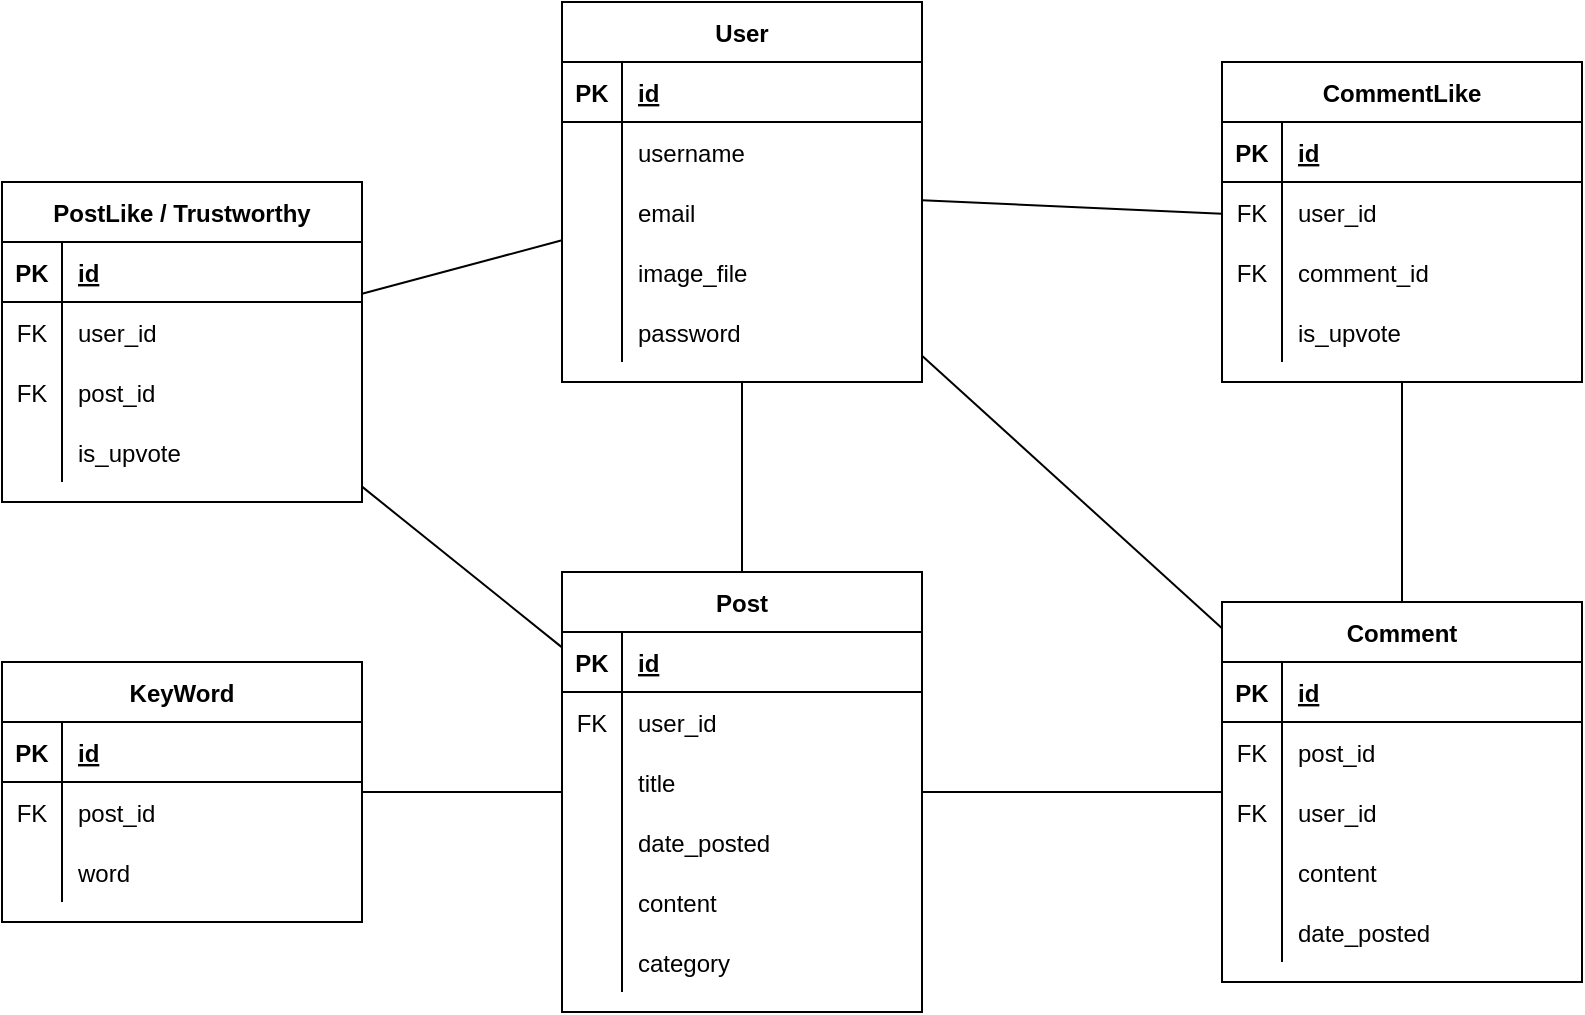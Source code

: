 <mxfile version="13.9.9" type="device"><diagram id="qIxJo2m8EZ2Xj3Z80TE8" name="Page-1"><mxGraphModel dx="2272" dy="804" grid="1" gridSize="10" guides="1" tooltips="1" connect="1" arrows="1" fold="1" page="1" pageScale="1" pageWidth="850" pageHeight="1100" math="0" shadow="0"><root><mxCell id="0"/><mxCell id="1" parent="0"/><mxCell id="J926wq3QG-4jmUIIS4hv-1" value="User" style="shape=table;startSize=30;container=1;collapsible=1;childLayout=tableLayout;fixedRows=1;rowLines=0;fontStyle=1;align=center;resizeLast=1;" parent="1" vertex="1"><mxGeometry x="140" y="70" width="180" height="190" as="geometry"/></mxCell><mxCell id="J926wq3QG-4jmUIIS4hv-2" value="" style="shape=partialRectangle;collapsible=0;dropTarget=0;pointerEvents=0;fillColor=none;top=0;left=0;bottom=1;right=0;points=[[0,0.5],[1,0.5]];portConstraint=eastwest;" parent="J926wq3QG-4jmUIIS4hv-1" vertex="1"><mxGeometry y="30" width="180" height="30" as="geometry"/></mxCell><mxCell id="J926wq3QG-4jmUIIS4hv-3" value="PK" style="shape=partialRectangle;connectable=0;fillColor=none;top=0;left=0;bottom=0;right=0;fontStyle=1;overflow=hidden;" parent="J926wq3QG-4jmUIIS4hv-2" vertex="1"><mxGeometry width="30" height="30" as="geometry"/></mxCell><mxCell id="J926wq3QG-4jmUIIS4hv-4" value="id" style="shape=partialRectangle;connectable=0;fillColor=none;top=0;left=0;bottom=0;right=0;align=left;spacingLeft=6;fontStyle=5;overflow=hidden;" parent="J926wq3QG-4jmUIIS4hv-2" vertex="1"><mxGeometry x="30" width="150" height="30" as="geometry"/></mxCell><mxCell id="J926wq3QG-4jmUIIS4hv-5" value="" style="shape=partialRectangle;collapsible=0;dropTarget=0;pointerEvents=0;fillColor=none;top=0;left=0;bottom=0;right=0;points=[[0,0.5],[1,0.5]];portConstraint=eastwest;" parent="J926wq3QG-4jmUIIS4hv-1" vertex="1"><mxGeometry y="60" width="180" height="30" as="geometry"/></mxCell><mxCell id="J926wq3QG-4jmUIIS4hv-6" value="" style="shape=partialRectangle;connectable=0;fillColor=none;top=0;left=0;bottom=0;right=0;editable=1;overflow=hidden;" parent="J926wq3QG-4jmUIIS4hv-5" vertex="1"><mxGeometry width="30" height="30" as="geometry"/></mxCell><mxCell id="J926wq3QG-4jmUIIS4hv-7" value="username" style="shape=partialRectangle;connectable=0;fillColor=none;top=0;left=0;bottom=0;right=0;align=left;spacingLeft=6;overflow=hidden;" parent="J926wq3QG-4jmUIIS4hv-5" vertex="1"><mxGeometry x="30" width="150" height="30" as="geometry"/></mxCell><mxCell id="J926wq3QG-4jmUIIS4hv-8" value="" style="shape=partialRectangle;collapsible=0;dropTarget=0;pointerEvents=0;fillColor=none;top=0;left=0;bottom=0;right=0;points=[[0,0.5],[1,0.5]];portConstraint=eastwest;" parent="J926wq3QG-4jmUIIS4hv-1" vertex="1"><mxGeometry y="90" width="180" height="30" as="geometry"/></mxCell><mxCell id="J926wq3QG-4jmUIIS4hv-9" value="" style="shape=partialRectangle;connectable=0;fillColor=none;top=0;left=0;bottom=0;right=0;editable=1;overflow=hidden;" parent="J926wq3QG-4jmUIIS4hv-8" vertex="1"><mxGeometry width="30" height="30" as="geometry"/></mxCell><mxCell id="J926wq3QG-4jmUIIS4hv-10" value="email" style="shape=partialRectangle;connectable=0;fillColor=none;top=0;left=0;bottom=0;right=0;align=left;spacingLeft=6;overflow=hidden;" parent="J926wq3QG-4jmUIIS4hv-8" vertex="1"><mxGeometry x="30" width="150" height="30" as="geometry"/></mxCell><mxCell id="J926wq3QG-4jmUIIS4hv-11" value="" style="shape=partialRectangle;collapsible=0;dropTarget=0;pointerEvents=0;fillColor=none;top=0;left=0;bottom=0;right=0;points=[[0,0.5],[1,0.5]];portConstraint=eastwest;" parent="J926wq3QG-4jmUIIS4hv-1" vertex="1"><mxGeometry y="120" width="180" height="30" as="geometry"/></mxCell><mxCell id="J926wq3QG-4jmUIIS4hv-12" value="" style="shape=partialRectangle;connectable=0;fillColor=none;top=0;left=0;bottom=0;right=0;editable=1;overflow=hidden;" parent="J926wq3QG-4jmUIIS4hv-11" vertex="1"><mxGeometry width="30" height="30" as="geometry"/></mxCell><mxCell id="J926wq3QG-4jmUIIS4hv-13" value="image_file" style="shape=partialRectangle;connectable=0;fillColor=none;top=0;left=0;bottom=0;right=0;align=left;spacingLeft=6;overflow=hidden;" parent="J926wq3QG-4jmUIIS4hv-11" vertex="1"><mxGeometry x="30" width="150" height="30" as="geometry"/></mxCell><mxCell id="J926wq3QG-4jmUIIS4hv-18" value="" style="shape=partialRectangle;collapsible=0;dropTarget=0;pointerEvents=0;fillColor=none;top=0;left=0;bottom=0;right=0;points=[[0,0.5],[1,0.5]];portConstraint=eastwest;" parent="J926wq3QG-4jmUIIS4hv-1" vertex="1"><mxGeometry y="150" width="180" height="30" as="geometry"/></mxCell><mxCell id="J926wq3QG-4jmUIIS4hv-19" value="" style="shape=partialRectangle;connectable=0;fillColor=none;top=0;left=0;bottom=0;right=0;editable=1;overflow=hidden;" parent="J926wq3QG-4jmUIIS4hv-18" vertex="1"><mxGeometry width="30" height="30" as="geometry"/></mxCell><mxCell id="J926wq3QG-4jmUIIS4hv-20" value="password" style="shape=partialRectangle;connectable=0;fillColor=none;top=0;left=0;bottom=0;right=0;align=left;spacingLeft=6;overflow=hidden;" parent="J926wq3QG-4jmUIIS4hv-18" vertex="1"><mxGeometry x="30" width="150" height="30" as="geometry"/></mxCell><mxCell id="J926wq3QG-4jmUIIS4hv-21" value="Post" style="shape=table;startSize=30;container=1;collapsible=1;childLayout=tableLayout;fixedRows=1;rowLines=0;fontStyle=1;align=center;resizeLast=1;" parent="1" vertex="1"><mxGeometry x="140" y="355" width="180" height="220" as="geometry"/></mxCell><mxCell id="J926wq3QG-4jmUIIS4hv-22" value="" style="shape=partialRectangle;collapsible=0;dropTarget=0;pointerEvents=0;fillColor=none;top=0;left=0;bottom=1;right=0;points=[[0,0.5],[1,0.5]];portConstraint=eastwest;" parent="J926wq3QG-4jmUIIS4hv-21" vertex="1"><mxGeometry y="30" width="180" height="30" as="geometry"/></mxCell><mxCell id="J926wq3QG-4jmUIIS4hv-23" value="PK" style="shape=partialRectangle;connectable=0;fillColor=none;top=0;left=0;bottom=0;right=0;fontStyle=1;overflow=hidden;" parent="J926wq3QG-4jmUIIS4hv-22" vertex="1"><mxGeometry width="30" height="30" as="geometry"/></mxCell><mxCell id="J926wq3QG-4jmUIIS4hv-24" value="id" style="shape=partialRectangle;connectable=0;fillColor=none;top=0;left=0;bottom=0;right=0;align=left;spacingLeft=6;fontStyle=5;overflow=hidden;" parent="J926wq3QG-4jmUIIS4hv-22" vertex="1"><mxGeometry x="30" width="150" height="30" as="geometry"/></mxCell><mxCell id="J926wq3QG-4jmUIIS4hv-82" value="" style="shape=partialRectangle;collapsible=0;dropTarget=0;pointerEvents=0;fillColor=none;top=0;left=0;bottom=0;right=0;points=[[0,0.5],[1,0.5]];portConstraint=eastwest;" parent="J926wq3QG-4jmUIIS4hv-21" vertex="1"><mxGeometry y="60" width="180" height="30" as="geometry"/></mxCell><mxCell id="J926wq3QG-4jmUIIS4hv-83" value="FK" style="shape=partialRectangle;connectable=0;fillColor=none;top=0;left=0;bottom=0;right=0;fontStyle=0;overflow=hidden;" parent="J926wq3QG-4jmUIIS4hv-82" vertex="1"><mxGeometry width="30" height="30" as="geometry"/></mxCell><mxCell id="J926wq3QG-4jmUIIS4hv-84" value="user_id" style="shape=partialRectangle;connectable=0;fillColor=none;top=0;left=0;bottom=0;right=0;align=left;spacingLeft=6;fontStyle=0;overflow=hidden;" parent="J926wq3QG-4jmUIIS4hv-82" vertex="1"><mxGeometry x="30" width="150" height="30" as="geometry"/></mxCell><mxCell id="J926wq3QG-4jmUIIS4hv-25" value="" style="shape=partialRectangle;collapsible=0;dropTarget=0;pointerEvents=0;fillColor=none;top=0;left=0;bottom=0;right=0;points=[[0,0.5],[1,0.5]];portConstraint=eastwest;" parent="J926wq3QG-4jmUIIS4hv-21" vertex="1"><mxGeometry y="90" width="180" height="30" as="geometry"/></mxCell><mxCell id="J926wq3QG-4jmUIIS4hv-26" value="" style="shape=partialRectangle;connectable=0;fillColor=none;top=0;left=0;bottom=0;right=0;editable=1;overflow=hidden;" parent="J926wq3QG-4jmUIIS4hv-25" vertex="1"><mxGeometry width="30" height="30" as="geometry"/></mxCell><mxCell id="J926wq3QG-4jmUIIS4hv-27" value="title" style="shape=partialRectangle;connectable=0;fillColor=none;top=0;left=0;bottom=0;right=0;align=left;spacingLeft=6;overflow=hidden;" parent="J926wq3QG-4jmUIIS4hv-25" vertex="1"><mxGeometry x="30" width="150" height="30" as="geometry"/></mxCell><mxCell id="J926wq3QG-4jmUIIS4hv-28" value="" style="shape=partialRectangle;collapsible=0;dropTarget=0;pointerEvents=0;fillColor=none;top=0;left=0;bottom=0;right=0;points=[[0,0.5],[1,0.5]];portConstraint=eastwest;" parent="J926wq3QG-4jmUIIS4hv-21" vertex="1"><mxGeometry y="120" width="180" height="30" as="geometry"/></mxCell><mxCell id="J926wq3QG-4jmUIIS4hv-29" value="" style="shape=partialRectangle;connectable=0;fillColor=none;top=0;left=0;bottom=0;right=0;editable=1;overflow=hidden;" parent="J926wq3QG-4jmUIIS4hv-28" vertex="1"><mxGeometry width="30" height="30" as="geometry"/></mxCell><mxCell id="J926wq3QG-4jmUIIS4hv-30" value="date_posted" style="shape=partialRectangle;connectable=0;fillColor=none;top=0;left=0;bottom=0;right=0;align=left;spacingLeft=6;overflow=hidden;" parent="J926wq3QG-4jmUIIS4hv-28" vertex="1"><mxGeometry x="30" width="150" height="30" as="geometry"/></mxCell><mxCell id="J926wq3QG-4jmUIIS4hv-31" value="" style="shape=partialRectangle;collapsible=0;dropTarget=0;pointerEvents=0;fillColor=none;top=0;left=0;bottom=0;right=0;points=[[0,0.5],[1,0.5]];portConstraint=eastwest;" parent="J926wq3QG-4jmUIIS4hv-21" vertex="1"><mxGeometry y="150" width="180" height="30" as="geometry"/></mxCell><mxCell id="J926wq3QG-4jmUIIS4hv-32" value="" style="shape=partialRectangle;connectable=0;fillColor=none;top=0;left=0;bottom=0;right=0;editable=1;overflow=hidden;" parent="J926wq3QG-4jmUIIS4hv-31" vertex="1"><mxGeometry width="30" height="30" as="geometry"/></mxCell><mxCell id="J926wq3QG-4jmUIIS4hv-33" value="content" style="shape=partialRectangle;connectable=0;fillColor=none;top=0;left=0;bottom=0;right=0;align=left;spacingLeft=6;overflow=hidden;" parent="J926wq3QG-4jmUIIS4hv-31" vertex="1"><mxGeometry x="30" width="150" height="30" as="geometry"/></mxCell><mxCell id="J926wq3QG-4jmUIIS4hv-142" value="" style="shape=partialRectangle;collapsible=0;dropTarget=0;pointerEvents=0;fillColor=none;top=0;left=0;bottom=0;right=0;points=[[0,0.5],[1,0.5]];portConstraint=eastwest;" parent="J926wq3QG-4jmUIIS4hv-21" vertex="1"><mxGeometry y="180" width="180" height="30" as="geometry"/></mxCell><mxCell id="J926wq3QG-4jmUIIS4hv-143" value="" style="shape=partialRectangle;connectable=0;fillColor=none;top=0;left=0;bottom=0;right=0;editable=1;overflow=hidden;" parent="J926wq3QG-4jmUIIS4hv-142" vertex="1"><mxGeometry width="30" height="30" as="geometry"/></mxCell><mxCell id="J926wq3QG-4jmUIIS4hv-144" value="category" style="shape=partialRectangle;connectable=0;fillColor=none;top=0;left=0;bottom=0;right=0;align=left;spacingLeft=6;overflow=hidden;" parent="J926wq3QG-4jmUIIS4hv-142" vertex="1"><mxGeometry x="30" width="150" height="30" as="geometry"/></mxCell><mxCell id="J926wq3QG-4jmUIIS4hv-45" value="Comment" style="shape=table;startSize=30;container=1;collapsible=1;childLayout=tableLayout;fixedRows=1;rowLines=0;fontStyle=1;align=center;resizeLast=1;" parent="1" vertex="1"><mxGeometry x="470" y="370" width="180" height="190" as="geometry"/></mxCell><mxCell id="J926wq3QG-4jmUIIS4hv-46" value="" style="shape=partialRectangle;collapsible=0;dropTarget=0;pointerEvents=0;fillColor=none;top=0;left=0;bottom=1;right=0;points=[[0,0.5],[1,0.5]];portConstraint=eastwest;" parent="J926wq3QG-4jmUIIS4hv-45" vertex="1"><mxGeometry y="30" width="180" height="30" as="geometry"/></mxCell><mxCell id="J926wq3QG-4jmUIIS4hv-47" value="PK" style="shape=partialRectangle;connectable=0;fillColor=none;top=0;left=0;bottom=0;right=0;fontStyle=1;overflow=hidden;" parent="J926wq3QG-4jmUIIS4hv-46" vertex="1"><mxGeometry width="30" height="30" as="geometry"/></mxCell><mxCell id="J926wq3QG-4jmUIIS4hv-48" value="id" style="shape=partialRectangle;connectable=0;fillColor=none;top=0;left=0;bottom=0;right=0;align=left;spacingLeft=6;fontStyle=5;overflow=hidden;" parent="J926wq3QG-4jmUIIS4hv-46" vertex="1"><mxGeometry x="30" width="150" height="30" as="geometry"/></mxCell><mxCell id="J926wq3QG-4jmUIIS4hv-58" value="" style="shape=partialRectangle;collapsible=0;dropTarget=0;pointerEvents=0;fillColor=none;top=0;left=0;bottom=0;right=0;points=[[0,0.5],[1,0.5]];portConstraint=eastwest;" parent="J926wq3QG-4jmUIIS4hv-45" vertex="1"><mxGeometry y="60" width="180" height="30" as="geometry"/></mxCell><mxCell id="J926wq3QG-4jmUIIS4hv-59" value="FK" style="shape=partialRectangle;connectable=0;fillColor=none;top=0;left=0;bottom=0;right=0;fontStyle=0;overflow=hidden;" parent="J926wq3QG-4jmUIIS4hv-58" vertex="1"><mxGeometry width="30" height="30" as="geometry"/></mxCell><mxCell id="J926wq3QG-4jmUIIS4hv-60" value="post_id" style="shape=partialRectangle;connectable=0;fillColor=none;top=0;left=0;bottom=0;right=0;align=left;spacingLeft=6;fontStyle=0;overflow=hidden;" parent="J926wq3QG-4jmUIIS4hv-58" vertex="1"><mxGeometry x="30" width="150" height="30" as="geometry"/></mxCell><mxCell id="J926wq3QG-4jmUIIS4hv-72" value="" style="shape=partialRectangle;collapsible=0;dropTarget=0;pointerEvents=0;fillColor=none;top=0;left=0;bottom=0;right=0;points=[[0,0.5],[1,0.5]];portConstraint=eastwest;" parent="J926wq3QG-4jmUIIS4hv-45" vertex="1"><mxGeometry y="90" width="180" height="30" as="geometry"/></mxCell><mxCell id="J926wq3QG-4jmUIIS4hv-73" value="FK" style="shape=partialRectangle;connectable=0;fillColor=none;top=0;left=0;bottom=0;right=0;fontStyle=0;overflow=hidden;" parent="J926wq3QG-4jmUIIS4hv-72" vertex="1"><mxGeometry width="30" height="30" as="geometry"/></mxCell><mxCell id="J926wq3QG-4jmUIIS4hv-74" value="user_id" style="shape=partialRectangle;connectable=0;fillColor=none;top=0;left=0;bottom=0;right=0;align=left;spacingLeft=6;fontStyle=0;overflow=hidden;" parent="J926wq3QG-4jmUIIS4hv-72" vertex="1"><mxGeometry x="30" width="150" height="30" as="geometry"/></mxCell><mxCell id="J926wq3QG-4jmUIIS4hv-49" value="" style="shape=partialRectangle;collapsible=0;dropTarget=0;pointerEvents=0;fillColor=none;top=0;left=0;bottom=0;right=0;points=[[0,0.5],[1,0.5]];portConstraint=eastwest;" parent="J926wq3QG-4jmUIIS4hv-45" vertex="1"><mxGeometry y="120" width="180" height="30" as="geometry"/></mxCell><mxCell id="J926wq3QG-4jmUIIS4hv-50" value="" style="shape=partialRectangle;connectable=0;fillColor=none;top=0;left=0;bottom=0;right=0;editable=1;overflow=hidden;" parent="J926wq3QG-4jmUIIS4hv-49" vertex="1"><mxGeometry width="30" height="30" as="geometry"/></mxCell><mxCell id="J926wq3QG-4jmUIIS4hv-51" value="content" style="shape=partialRectangle;connectable=0;fillColor=none;top=0;left=0;bottom=0;right=0;align=left;spacingLeft=6;overflow=hidden;" parent="J926wq3QG-4jmUIIS4hv-49" vertex="1"><mxGeometry x="30" width="150" height="30" as="geometry"/></mxCell><mxCell id="J926wq3QG-4jmUIIS4hv-139" value="" style="shape=partialRectangle;collapsible=0;dropTarget=0;pointerEvents=0;fillColor=none;top=0;left=0;bottom=0;right=0;points=[[0,0.5],[1,0.5]];portConstraint=eastwest;" parent="J926wq3QG-4jmUIIS4hv-45" vertex="1"><mxGeometry y="150" width="180" height="30" as="geometry"/></mxCell><mxCell id="J926wq3QG-4jmUIIS4hv-140" value="" style="shape=partialRectangle;connectable=0;fillColor=none;top=0;left=0;bottom=0;right=0;editable=1;overflow=hidden;" parent="J926wq3QG-4jmUIIS4hv-139" vertex="1"><mxGeometry width="30" height="30" as="geometry"/></mxCell><mxCell id="J926wq3QG-4jmUIIS4hv-141" value="date_posted" style="shape=partialRectangle;connectable=0;fillColor=none;top=0;left=0;bottom=0;right=0;align=left;spacingLeft=6;overflow=hidden;" parent="J926wq3QG-4jmUIIS4hv-139" vertex="1"><mxGeometry x="30" width="150" height="30" as="geometry"/></mxCell><mxCell id="J926wq3QG-4jmUIIS4hv-88" value="CommentLike" style="shape=table;startSize=30;container=1;collapsible=1;childLayout=tableLayout;fixedRows=1;rowLines=0;fontStyle=1;align=center;resizeLast=1;" parent="1" vertex="1"><mxGeometry x="470" y="100" width="180" height="160" as="geometry"/></mxCell><mxCell id="J926wq3QG-4jmUIIS4hv-89" value="" style="shape=partialRectangle;collapsible=0;dropTarget=0;pointerEvents=0;fillColor=none;top=0;left=0;bottom=1;right=0;points=[[0,0.5],[1,0.5]];portConstraint=eastwest;" parent="J926wq3QG-4jmUIIS4hv-88" vertex="1"><mxGeometry y="30" width="180" height="30" as="geometry"/></mxCell><mxCell id="J926wq3QG-4jmUIIS4hv-90" value="PK" style="shape=partialRectangle;connectable=0;fillColor=none;top=0;left=0;bottom=0;right=0;fontStyle=1;overflow=hidden;" parent="J926wq3QG-4jmUIIS4hv-89" vertex="1"><mxGeometry width="30" height="30" as="geometry"/></mxCell><mxCell id="J926wq3QG-4jmUIIS4hv-91" value="id" style="shape=partialRectangle;connectable=0;fillColor=none;top=0;left=0;bottom=0;right=0;align=left;spacingLeft=6;fontStyle=5;overflow=hidden;" parent="J926wq3QG-4jmUIIS4hv-89" vertex="1"><mxGeometry x="30" width="150" height="30" as="geometry"/></mxCell><mxCell id="J926wq3QG-4jmUIIS4hv-101" value="" style="shape=partialRectangle;collapsible=0;dropTarget=0;pointerEvents=0;fillColor=none;top=0;left=0;bottom=0;right=0;points=[[0,0.5],[1,0.5]];portConstraint=eastwest;" parent="J926wq3QG-4jmUIIS4hv-88" vertex="1"><mxGeometry y="60" width="180" height="30" as="geometry"/></mxCell><mxCell id="J926wq3QG-4jmUIIS4hv-102" value="FK" style="shape=partialRectangle;connectable=0;fillColor=none;top=0;left=0;bottom=0;right=0;fontStyle=0;overflow=hidden;" parent="J926wq3QG-4jmUIIS4hv-101" vertex="1"><mxGeometry width="30" height="30" as="geometry"/></mxCell><mxCell id="J926wq3QG-4jmUIIS4hv-103" value="user_id" style="shape=partialRectangle;connectable=0;fillColor=none;top=0;left=0;bottom=0;right=0;align=left;spacingLeft=6;fontStyle=0;overflow=hidden;" parent="J926wq3QG-4jmUIIS4hv-101" vertex="1"><mxGeometry x="30" width="150" height="30" as="geometry"/></mxCell><mxCell id="J926wq3QG-4jmUIIS4hv-104" value="" style="shape=partialRectangle;collapsible=0;dropTarget=0;pointerEvents=0;fillColor=none;top=0;left=0;bottom=0;right=0;points=[[0,0.5],[1,0.5]];portConstraint=eastwest;" parent="J926wq3QG-4jmUIIS4hv-88" vertex="1"><mxGeometry y="90" width="180" height="30" as="geometry"/></mxCell><mxCell id="J926wq3QG-4jmUIIS4hv-105" value="FK" style="shape=partialRectangle;connectable=0;fillColor=none;top=0;left=0;bottom=0;right=0;fontStyle=0;overflow=hidden;" parent="J926wq3QG-4jmUIIS4hv-104" vertex="1"><mxGeometry width="30" height="30" as="geometry"/></mxCell><mxCell id="J926wq3QG-4jmUIIS4hv-106" value="comment_id" style="shape=partialRectangle;connectable=0;fillColor=none;top=0;left=0;bottom=0;right=0;align=left;spacingLeft=6;fontStyle=0;overflow=hidden;" parent="J926wq3QG-4jmUIIS4hv-104" vertex="1"><mxGeometry x="30" width="150" height="30" as="geometry"/></mxCell><mxCell id="SJcffgtz2M5DHtilzNWH-5" value="" style="shape=partialRectangle;collapsible=0;dropTarget=0;pointerEvents=0;fillColor=none;top=0;left=0;bottom=0;right=0;points=[[0,0.5],[1,0.5]];portConstraint=eastwest;" parent="J926wq3QG-4jmUIIS4hv-88" vertex="1"><mxGeometry y="120" width="180" height="30" as="geometry"/></mxCell><mxCell id="SJcffgtz2M5DHtilzNWH-6" value="" style="shape=partialRectangle;connectable=0;fillColor=none;top=0;left=0;bottom=0;right=0;editable=1;overflow=hidden;" parent="SJcffgtz2M5DHtilzNWH-5" vertex="1"><mxGeometry width="30" height="30" as="geometry"/></mxCell><mxCell id="SJcffgtz2M5DHtilzNWH-7" value="is_upvote" style="shape=partialRectangle;connectable=0;fillColor=none;top=0;left=0;bottom=0;right=0;align=left;spacingLeft=6;overflow=hidden;" parent="SJcffgtz2M5DHtilzNWH-5" vertex="1"><mxGeometry x="30" width="150" height="30" as="geometry"/></mxCell><mxCell id="J926wq3QG-4jmUIIS4hv-108" value="" style="endArrow=none;html=1;" parent="1" source="J926wq3QG-4jmUIIS4hv-21" target="J926wq3QG-4jmUIIS4hv-1" edge="1"><mxGeometry width="50" height="50" relative="1" as="geometry"><mxPoint x="40" y="330" as="sourcePoint"/><mxPoint x="90" y="280" as="targetPoint"/></mxGeometry></mxCell><mxCell id="J926wq3QG-4jmUIIS4hv-109" value="" style="endArrow=none;html=1;" parent="1" source="J926wq3QG-4jmUIIS4hv-88" target="J926wq3QG-4jmUIIS4hv-1" edge="1"><mxGeometry width="50" height="50" relative="1" as="geometry"><mxPoint x="740" y="410" as="sourcePoint"/><mxPoint x="790" y="360" as="targetPoint"/></mxGeometry></mxCell><mxCell id="J926wq3QG-4jmUIIS4hv-110" value="" style="endArrow=none;html=1;" parent="1" source="J926wq3QG-4jmUIIS4hv-45" target="J926wq3QG-4jmUIIS4hv-88" edge="1"><mxGeometry width="50" height="50" relative="1" as="geometry"><mxPoint x="750" y="420" as="sourcePoint"/><mxPoint x="800" y="370" as="targetPoint"/></mxGeometry></mxCell><mxCell id="J926wq3QG-4jmUIIS4hv-111" value="" style="endArrow=none;html=1;" parent="1" source="J926wq3QG-4jmUIIS4hv-45" target="J926wq3QG-4jmUIIS4hv-21" edge="1"><mxGeometry width="50" height="50" relative="1" as="geometry"><mxPoint x="760" y="430" as="sourcePoint"/><mxPoint x="810" y="380" as="targetPoint"/></mxGeometry></mxCell><mxCell id="J926wq3QG-4jmUIIS4hv-112" value="" style="endArrow=none;html=1;" parent="1" source="J926wq3QG-4jmUIIS4hv-45" target="J926wq3QG-4jmUIIS4hv-1" edge="1"><mxGeometry width="50" height="50" relative="1" as="geometry"><mxPoint x="770" y="440" as="sourcePoint"/><mxPoint x="820" y="390" as="targetPoint"/></mxGeometry></mxCell><mxCell id="J926wq3QG-4jmUIIS4hv-114" value="PostLike / Trustworthy" style="shape=table;startSize=30;container=1;collapsible=1;childLayout=tableLayout;fixedRows=1;rowLines=0;fontStyle=1;align=center;resizeLast=1;" parent="1" vertex="1"><mxGeometry x="-140" y="160" width="180" height="160" as="geometry"/></mxCell><mxCell id="J926wq3QG-4jmUIIS4hv-115" value="" style="shape=partialRectangle;collapsible=0;dropTarget=0;pointerEvents=0;fillColor=none;top=0;left=0;bottom=1;right=0;points=[[0,0.5],[1,0.5]];portConstraint=eastwest;" parent="J926wq3QG-4jmUIIS4hv-114" vertex="1"><mxGeometry y="30" width="180" height="30" as="geometry"/></mxCell><mxCell id="J926wq3QG-4jmUIIS4hv-116" value="PK" style="shape=partialRectangle;connectable=0;fillColor=none;top=0;left=0;bottom=0;right=0;fontStyle=1;overflow=hidden;" parent="J926wq3QG-4jmUIIS4hv-115" vertex="1"><mxGeometry width="30" height="30" as="geometry"/></mxCell><mxCell id="J926wq3QG-4jmUIIS4hv-117" value="id" style="shape=partialRectangle;connectable=0;fillColor=none;top=0;left=0;bottom=0;right=0;align=left;spacingLeft=6;fontStyle=5;overflow=hidden;" parent="J926wq3QG-4jmUIIS4hv-115" vertex="1"><mxGeometry x="30" width="150" height="30" as="geometry"/></mxCell><mxCell id="J926wq3QG-4jmUIIS4hv-118" value="" style="shape=partialRectangle;collapsible=0;dropTarget=0;pointerEvents=0;fillColor=none;top=0;left=0;bottom=0;right=0;points=[[0,0.5],[1,0.5]];portConstraint=eastwest;" parent="J926wq3QG-4jmUIIS4hv-114" vertex="1"><mxGeometry y="60" width="180" height="30" as="geometry"/></mxCell><mxCell id="J926wq3QG-4jmUIIS4hv-119" value="FK" style="shape=partialRectangle;connectable=0;fillColor=none;top=0;left=0;bottom=0;right=0;fontStyle=0;overflow=hidden;" parent="J926wq3QG-4jmUIIS4hv-118" vertex="1"><mxGeometry width="30" height="30" as="geometry"/></mxCell><mxCell id="J926wq3QG-4jmUIIS4hv-120" value="user_id" style="shape=partialRectangle;connectable=0;fillColor=none;top=0;left=0;bottom=0;right=0;align=left;spacingLeft=6;fontStyle=0;overflow=hidden;" parent="J926wq3QG-4jmUIIS4hv-118" vertex="1"><mxGeometry x="30" width="150" height="30" as="geometry"/></mxCell><mxCell id="J926wq3QG-4jmUIIS4hv-121" value="" style="shape=partialRectangle;collapsible=0;dropTarget=0;pointerEvents=0;fillColor=none;top=0;left=0;bottom=0;right=0;points=[[0,0.5],[1,0.5]];portConstraint=eastwest;" parent="J926wq3QG-4jmUIIS4hv-114" vertex="1"><mxGeometry y="90" width="180" height="30" as="geometry"/></mxCell><mxCell id="J926wq3QG-4jmUIIS4hv-122" value="FK" style="shape=partialRectangle;connectable=0;fillColor=none;top=0;left=0;bottom=0;right=0;fontStyle=0;overflow=hidden;" parent="J926wq3QG-4jmUIIS4hv-121" vertex="1"><mxGeometry width="30" height="30" as="geometry"/></mxCell><mxCell id="J926wq3QG-4jmUIIS4hv-123" value="post_id" style="shape=partialRectangle;connectable=0;fillColor=none;top=0;left=0;bottom=0;right=0;align=left;spacingLeft=6;fontStyle=0;overflow=hidden;" parent="J926wq3QG-4jmUIIS4hv-121" vertex="1"><mxGeometry x="30" width="150" height="30" as="geometry"/></mxCell><mxCell id="SJcffgtz2M5DHtilzNWH-9" value="" style="shape=partialRectangle;collapsible=0;dropTarget=0;pointerEvents=0;fillColor=none;top=0;left=0;bottom=0;right=0;points=[[0,0.5],[1,0.5]];portConstraint=eastwest;" parent="J926wq3QG-4jmUIIS4hv-114" vertex="1"><mxGeometry y="120" width="180" height="30" as="geometry"/></mxCell><mxCell id="SJcffgtz2M5DHtilzNWH-10" value="" style="shape=partialRectangle;connectable=0;fillColor=none;top=0;left=0;bottom=0;right=0;editable=1;overflow=hidden;" parent="SJcffgtz2M5DHtilzNWH-9" vertex="1"><mxGeometry width="30" height="30" as="geometry"/></mxCell><mxCell id="SJcffgtz2M5DHtilzNWH-11" value="is_upvote" style="shape=partialRectangle;connectable=0;fillColor=none;top=0;left=0;bottom=0;right=0;align=left;spacingLeft=6;overflow=hidden;" parent="SJcffgtz2M5DHtilzNWH-9" vertex="1"><mxGeometry x="30" width="150" height="30" as="geometry"/></mxCell><mxCell id="J926wq3QG-4jmUIIS4hv-124" value="" style="endArrow=none;html=1;" parent="1" source="J926wq3QG-4jmUIIS4hv-114" target="J926wq3QG-4jmUIIS4hv-1" edge="1"><mxGeometry width="50" height="50" relative="1" as="geometry"><mxPoint x="-100" y="540" as="sourcePoint"/><mxPoint x="-50" y="490" as="targetPoint"/></mxGeometry></mxCell><mxCell id="J926wq3QG-4jmUIIS4hv-135" value="" style="endArrow=none;html=1;" parent="1" source="J926wq3QG-4jmUIIS4hv-21" target="J926wq3QG-4jmUIIS4hv-114" edge="1"><mxGeometry width="50" height="50" relative="1" as="geometry"><mxPoint x="-30" y="510" as="sourcePoint"/><mxPoint x="20" y="460" as="targetPoint"/></mxGeometry></mxCell><mxCell id="J926wq3QG-4jmUIIS4hv-146" value="KeyWord" style="shape=table;startSize=30;container=1;collapsible=1;childLayout=tableLayout;fixedRows=1;rowLines=0;fontStyle=1;align=center;resizeLast=1;" parent="1" vertex="1"><mxGeometry x="-140" y="400" width="180" height="130" as="geometry"/></mxCell><mxCell id="J926wq3QG-4jmUIIS4hv-147" value="" style="shape=partialRectangle;collapsible=0;dropTarget=0;pointerEvents=0;fillColor=none;top=0;left=0;bottom=1;right=0;points=[[0,0.5],[1,0.5]];portConstraint=eastwest;" parent="J926wq3QG-4jmUIIS4hv-146" vertex="1"><mxGeometry y="30" width="180" height="30" as="geometry"/></mxCell><mxCell id="J926wq3QG-4jmUIIS4hv-148" value="PK" style="shape=partialRectangle;connectable=0;fillColor=none;top=0;left=0;bottom=0;right=0;fontStyle=1;overflow=hidden;" parent="J926wq3QG-4jmUIIS4hv-147" vertex="1"><mxGeometry width="30" height="30" as="geometry"/></mxCell><mxCell id="J926wq3QG-4jmUIIS4hv-149" value="id" style="shape=partialRectangle;connectable=0;fillColor=none;top=0;left=0;bottom=0;right=0;align=left;spacingLeft=6;fontStyle=5;overflow=hidden;" parent="J926wq3QG-4jmUIIS4hv-147" vertex="1"><mxGeometry x="30" width="150" height="30" as="geometry"/></mxCell><mxCell id="J926wq3QG-4jmUIIS4hv-159" value="" style="shape=partialRectangle;collapsible=0;dropTarget=0;pointerEvents=0;fillColor=none;top=0;left=0;bottom=0;right=0;points=[[0,0.5],[1,0.5]];portConstraint=eastwest;" parent="J926wq3QG-4jmUIIS4hv-146" vertex="1"><mxGeometry y="60" width="180" height="30" as="geometry"/></mxCell><mxCell id="J926wq3QG-4jmUIIS4hv-160" value="FK" style="shape=partialRectangle;connectable=0;fillColor=none;top=0;left=0;bottom=0;right=0;fontStyle=0;overflow=hidden;" parent="J926wq3QG-4jmUIIS4hv-159" vertex="1"><mxGeometry width="30" height="30" as="geometry"/></mxCell><mxCell id="J926wq3QG-4jmUIIS4hv-161" value="post_id" style="shape=partialRectangle;connectable=0;fillColor=none;top=0;left=0;bottom=0;right=0;align=left;spacingLeft=6;fontStyle=0;overflow=hidden;" parent="J926wq3QG-4jmUIIS4hv-159" vertex="1"><mxGeometry x="30" width="150" height="30" as="geometry"/></mxCell><mxCell id="J926wq3QG-4jmUIIS4hv-150" value="" style="shape=partialRectangle;collapsible=0;dropTarget=0;pointerEvents=0;fillColor=none;top=0;left=0;bottom=0;right=0;points=[[0,0.5],[1,0.5]];portConstraint=eastwest;" parent="J926wq3QG-4jmUIIS4hv-146" vertex="1"><mxGeometry y="90" width="180" height="30" as="geometry"/></mxCell><mxCell id="J926wq3QG-4jmUIIS4hv-151" value="" style="shape=partialRectangle;connectable=0;fillColor=none;top=0;left=0;bottom=0;right=0;editable=1;overflow=hidden;" parent="J926wq3QG-4jmUIIS4hv-150" vertex="1"><mxGeometry width="30" height="30" as="geometry"/></mxCell><mxCell id="J926wq3QG-4jmUIIS4hv-152" value="word" style="shape=partialRectangle;connectable=0;fillColor=none;top=0;left=0;bottom=0;right=0;align=left;spacingLeft=6;overflow=hidden;" parent="J926wq3QG-4jmUIIS4hv-150" vertex="1"><mxGeometry x="30" width="150" height="30" as="geometry"/></mxCell><mxCell id="J926wq3QG-4jmUIIS4hv-162" value="" style="endArrow=none;html=1;" parent="1" source="J926wq3QG-4jmUIIS4hv-146" target="J926wq3QG-4jmUIIS4hv-21" edge="1"><mxGeometry width="50" height="50" relative="1" as="geometry"><mxPoint x="180" y="760" as="sourcePoint"/><mxPoint x="230" y="710" as="targetPoint"/></mxGeometry></mxCell></root></mxGraphModel></diagram></mxfile>